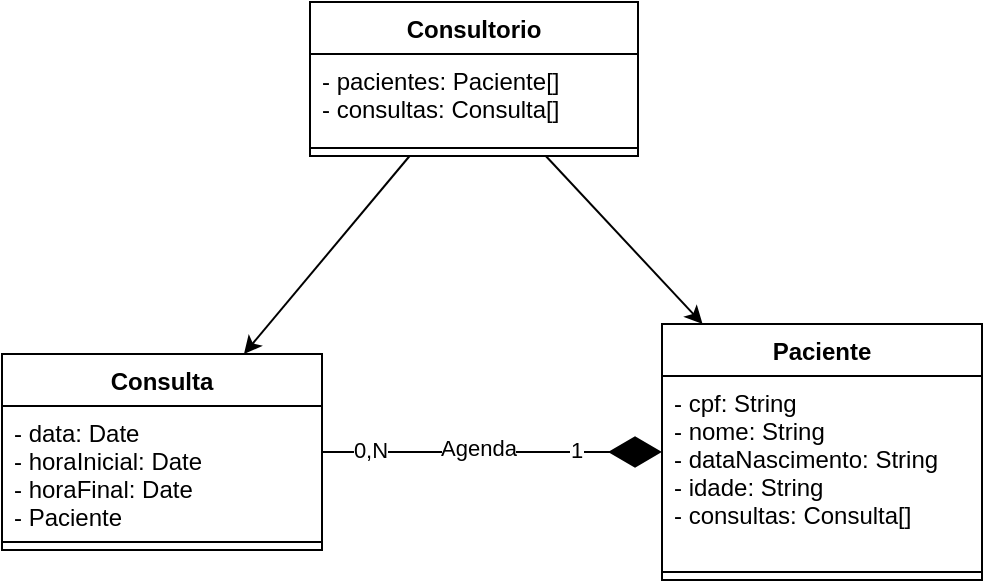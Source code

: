 <mxfile pages="3">
    <diagram id="HFJfxVVI58Yu54D8smUW" name="Modelo de Dominio">
        <mxGraphModel dx="960" dy="518" grid="0" gridSize="10" guides="1" tooltips="1" connect="1" arrows="1" fold="1" page="1" pageScale="1" pageWidth="827" pageHeight="1169" math="0" shadow="0">
            <root>
                <mxCell id="0"/>
                <mxCell id="1" parent="0"/>
                <mxCell id="Y2LTUR7qZ5GxnNSmq3DX-5" value="Consulta" style="swimlane;fontStyle=1;align=center;verticalAlign=top;childLayout=stackLayout;horizontal=1;startSize=26;horizontalStack=0;resizeParent=1;resizeParentMax=0;resizeLast=0;collapsible=1;marginBottom=0;" parent="1" vertex="1">
                    <mxGeometry x="170" y="290" width="160" height="98" as="geometry"/>
                </mxCell>
                <mxCell id="Y2LTUR7qZ5GxnNSmq3DX-6" value="- data: Date&#10;- horaInicial: Date&#10;- horaFinal: Date&#10;- Paciente" style="text;strokeColor=none;fillColor=none;align=left;verticalAlign=top;spacingLeft=4;spacingRight=4;overflow=hidden;rotatable=0;points=[[0,0.5],[1,0.5]];portConstraint=eastwest;" parent="Y2LTUR7qZ5GxnNSmq3DX-5" vertex="1">
                    <mxGeometry y="26" width="160" height="64" as="geometry"/>
                </mxCell>
                <mxCell id="Y2LTUR7qZ5GxnNSmq3DX-7" value="" style="line;strokeWidth=1;fillColor=none;align=left;verticalAlign=middle;spacingTop=-1;spacingLeft=3;spacingRight=3;rotatable=0;labelPosition=right;points=[];portConstraint=eastwest;strokeColor=inherit;" parent="Y2LTUR7qZ5GxnNSmq3DX-5" vertex="1">
                    <mxGeometry y="90" width="160" height="8" as="geometry"/>
                </mxCell>
                <mxCell id="Y2LTUR7qZ5GxnNSmq3DX-9" value="Paciente" style="swimlane;fontStyle=1;align=center;verticalAlign=top;childLayout=stackLayout;horizontal=1;startSize=26;horizontalStack=0;resizeParent=1;resizeParentMax=0;resizeLast=0;collapsible=1;marginBottom=0;" parent="1" vertex="1">
                    <mxGeometry x="500" y="275" width="160" height="128" as="geometry"/>
                </mxCell>
                <mxCell id="Y2LTUR7qZ5GxnNSmq3DX-10" value="- cpf: String&#10;- nome: String&#10;- dataNascimento: String&#10;- idade: String&#10;- consultas: Consulta[]" style="text;strokeColor=none;fillColor=none;align=left;verticalAlign=top;spacingLeft=4;spacingRight=4;overflow=hidden;rotatable=0;points=[[0,0.5],[1,0.5]];portConstraint=eastwest;" parent="Y2LTUR7qZ5GxnNSmq3DX-9" vertex="1">
                    <mxGeometry y="26" width="160" height="94" as="geometry"/>
                </mxCell>
                <mxCell id="Y2LTUR7qZ5GxnNSmq3DX-11" value="" style="line;strokeWidth=1;fillColor=none;align=left;verticalAlign=middle;spacingTop=-1;spacingLeft=3;spacingRight=3;rotatable=0;labelPosition=right;points=[];portConstraint=eastwest;strokeColor=inherit;" parent="Y2LTUR7qZ5GxnNSmq3DX-9" vertex="1">
                    <mxGeometry y="120" width="160" height="8" as="geometry"/>
                </mxCell>
                <mxCell id="Y2LTUR7qZ5GxnNSmq3DX-13" value="" style="endArrow=diamondThin;endFill=1;endSize=24;html=1;" parent="1" source="Y2LTUR7qZ5GxnNSmq3DX-5" target="Y2LTUR7qZ5GxnNSmq3DX-9" edge="1">
                    <mxGeometry width="160" relative="1" as="geometry">
                        <mxPoint x="339" y="336" as="sourcePoint"/>
                        <mxPoint x="478.2" y="333.216" as="targetPoint"/>
                    </mxGeometry>
                </mxCell>
                <mxCell id="Y2LTUR7qZ5GxnNSmq3DX-14" value="Agenda" style="edgeLabel;html=1;align=center;verticalAlign=middle;resizable=0;points=[];" parent="Y2LTUR7qZ5GxnNSmq3DX-13" vertex="1" connectable="0">
                    <mxGeometry x="0.132" y="2" relative="1" as="geometry">
                        <mxPoint x="-18" as="offset"/>
                    </mxGeometry>
                </mxCell>
                <mxCell id="Y2LTUR7qZ5GxnNSmq3DX-15" value="0,N" style="edgeLabel;html=1;align=center;verticalAlign=middle;resizable=0;points=[];" parent="Y2LTUR7qZ5GxnNSmq3DX-13" vertex="1" connectable="0">
                    <mxGeometry x="-0.571" y="2" relative="1" as="geometry">
                        <mxPoint x="-13" y="1" as="offset"/>
                    </mxGeometry>
                </mxCell>
                <mxCell id="Y2LTUR7qZ5GxnNSmq3DX-16" value="1" style="edgeLabel;html=1;align=center;verticalAlign=middle;resizable=0;points=[];" parent="Y2LTUR7qZ5GxnNSmq3DX-13" vertex="1" connectable="0">
                    <mxGeometry x="0.547" relative="1" as="geometry">
                        <mxPoint x="-5" y="-1" as="offset"/>
                    </mxGeometry>
                </mxCell>
                <mxCell id="-lOfkbF1hdAEw82l2ofO-1" style="edgeStyle=none;html=1;" edge="1" parent="1" source="DPsEps3UTi3878fQlMKQ-1" target="Y2LTUR7qZ5GxnNSmq3DX-5">
                    <mxGeometry relative="1" as="geometry"/>
                </mxCell>
                <mxCell id="-lOfkbF1hdAEw82l2ofO-2" style="edgeStyle=none;html=1;" edge="1" parent="1" source="DPsEps3UTi3878fQlMKQ-1" target="Y2LTUR7qZ5GxnNSmq3DX-9">
                    <mxGeometry relative="1" as="geometry"/>
                </mxCell>
                <mxCell id="DPsEps3UTi3878fQlMKQ-1" value="Consultorio" style="swimlane;fontStyle=1;align=center;verticalAlign=top;childLayout=stackLayout;horizontal=1;startSize=26;horizontalStack=0;resizeParent=1;resizeParentMax=0;resizeLast=0;collapsible=1;marginBottom=0;" vertex="1" parent="1">
                    <mxGeometry x="324" y="114" width="164" height="77" as="geometry"/>
                </mxCell>
                <mxCell id="DPsEps3UTi3878fQlMKQ-2" value="- pacientes: Paciente[]&#10;- consultas: Consulta[]" style="text;strokeColor=none;fillColor=none;align=left;verticalAlign=top;spacingLeft=4;spacingRight=4;overflow=hidden;rotatable=0;points=[[0,0.5],[1,0.5]];portConstraint=eastwest;" vertex="1" parent="DPsEps3UTi3878fQlMKQ-1">
                    <mxGeometry y="26" width="164" height="43" as="geometry"/>
                </mxCell>
                <mxCell id="DPsEps3UTi3878fQlMKQ-3" value="" style="line;strokeWidth=1;fillColor=none;align=left;verticalAlign=middle;spacingTop=-1;spacingLeft=3;spacingRight=3;rotatable=0;labelPosition=right;points=[];portConstraint=eastwest;strokeColor=inherit;" vertex="1" parent="DPsEps3UTi3878fQlMKQ-1">
                    <mxGeometry y="69" width="164" height="8" as="geometry"/>
                </mxCell>
            </root>
        </mxGraphModel>
    </diagram>
    <diagram id="bq_8R66FXT4QPFCOYcDD" name="Diagrama-Componentes">
        <mxGraphModel dx="1680" dy="906" grid="1" gridSize="10" guides="1" tooltips="1" connect="1" arrows="1" fold="1" page="1" pageScale="1" pageWidth="850" pageHeight="1100" math="0" shadow="0">
            <root>
                <mxCell id="0"/>
                <mxCell id="1" parent="0"/>
                <mxCell id="kJk2lGCovGsyjoH442p8-1" value="&lt;div&gt;Src package&lt;br&gt;&lt;/div&gt;" style="shape=folder;fontStyle=1;spacingTop=10;tabWidth=40;tabHeight=14;tabPosition=left;html=1;whiteSpace=wrap;fillColor=none;" parent="1" vertex="1">
                    <mxGeometry x="30" y="90" width="760" height="440" as="geometry"/>
                </mxCell>
                <mxCell id="kJk2lGCovGsyjoH442p8-2" value="Controllers" style="shape=folder;fontStyle=1;spacingTop=10;tabWidth=40;tabHeight=14;tabPosition=left;html=1;whiteSpace=wrap;" parent="1" vertex="1">
                    <mxGeometry x="60" y="120" width="260" height="190" as="geometry"/>
                </mxCell>
                <mxCell id="kJk2lGCovGsyjoH442p8-3" value="Models" style="shape=folder;fontStyle=1;spacingTop=10;tabWidth=40;tabHeight=14;tabPosition=left;html=1;whiteSpace=wrap;" parent="1" vertex="1">
                    <mxGeometry x="550" y="376.62" width="220" height="135.88" as="geometry"/>
                </mxCell>
                <mxCell id="kJk2lGCovGsyjoH442p8-4" value="View" style="shape=folder;fontStyle=1;spacingTop=10;tabWidth=40;tabHeight=14;tabPosition=left;html=1;whiteSpace=wrap;" parent="1" vertex="1">
                    <mxGeometry x="60" y="350" width="281.67" height="162.5" as="geometry"/>
                </mxCell>
                <mxCell id="kJk2lGCovGsyjoH442p8-6" value="Validations" style="shape=folder;fontStyle=1;spacingTop=10;tabWidth=40;tabHeight=14;tabPosition=left;html=1;whiteSpace=wrap;" parent="1" vertex="1">
                    <mxGeometry x="362.5" y="372.5" width="170" height="140" as="geometry"/>
                </mxCell>
                <mxCell id="kJk2lGCovGsyjoH442p8-7" value="Services" style="shape=folder;fontStyle=1;spacingTop=10;tabWidth=40;tabHeight=14;tabPosition=left;html=1;whiteSpace=wrap;" parent="1" vertex="1">
                    <mxGeometry x="355" y="130" width="185" height="150" as="geometry"/>
                </mxCell>
                <mxCell id="kJk2lGCovGsyjoH442p8-11" value="MenuAppController" style="shape=module;align=left;spacingLeft=20;align=center;verticalAlign=top;whiteSpace=wrap;html=1;" parent="1" vertex="1">
                    <mxGeometry x="75" y="270" width="230" height="30" as="geometry"/>
                </mxCell>
                <mxCell id="kJk2lGCovGsyjoH442p8-12" value="MenuView" style="shape=module;align=left;spacingLeft=20;align=center;verticalAlign=top;whiteSpace=wrap;html=1;" parent="1" vertex="1">
                    <mxGeometry x="65" y="372.5" width="125" height="30" as="geometry"/>
                </mxCell>
                <mxCell id="ZXW0dsaNZOwETkUSfEKi-1" value="ConsultorioService" style="shape=module;align=left;spacingLeft=20;align=center;verticalAlign=top;whiteSpace=wrap;html=1;" vertex="1" parent="1">
                    <mxGeometry x="360" y="230" width="170" height="37.5" as="geometry"/>
                </mxCell>
                <mxCell id="ZXW0dsaNZOwETkUSfEKi-2" value="Consultorio" style="shape=module;align=left;spacingLeft=20;align=center;verticalAlign=top;whiteSpace=wrap;html=1;" vertex="1" parent="1">
                    <mxGeometry x="577.5" y="401.62" width="165" height="30" as="geometry"/>
                </mxCell>
                <mxCell id="ZXW0dsaNZOwETkUSfEKi-3" value="Consulta" style="shape=module;align=left;spacingLeft=20;align=center;verticalAlign=top;whiteSpace=wrap;html=1;" vertex="1" parent="1">
                    <mxGeometry x="570" y="459.12" width="172.5" height="20" as="geometry"/>
                </mxCell>
                <mxCell id="ZXW0dsaNZOwETkUSfEKi-4" value="Paciente" style="shape=module;align=left;spacingLeft=20;align=center;verticalAlign=top;whiteSpace=wrap;html=1;" vertex="1" parent="1">
                    <mxGeometry x="570" y="486.62" width="172.5" height="20" as="geometry"/>
                </mxCell>
                <mxCell id="ZXW0dsaNZOwETkUSfEKi-5" value="ConsultaController" style="shape=module;align=left;spacingLeft=20;align=center;verticalAlign=top;whiteSpace=wrap;html=1;" vertex="1" parent="1">
                    <mxGeometry x="75" y="230" width="230" height="30" as="geometry"/>
                </mxCell>
                <mxCell id="ZXW0dsaNZOwETkUSfEKi-6" value="PacienteController" style="shape=module;align=left;spacingLeft=20;align=center;verticalAlign=top;whiteSpace=wrap;html=1;" vertex="1" parent="1">
                    <mxGeometry x="75" y="170" width="230" height="30" as="geometry"/>
                </mxCell>
                <mxCell id="ZXW0dsaNZOwETkUSfEKi-7" value="ConsultorioView" style="shape=module;align=left;spacingLeft=20;align=center;verticalAlign=top;whiteSpace=wrap;html=1;" vertex="1" parent="1">
                    <mxGeometry x="65" y="470" width="115" height="30" as="geometry"/>
                </mxCell>
                <mxCell id="ZXW0dsaNZOwETkUSfEKi-8" value="ConsultorioView" style="shape=module;align=left;spacingLeft=20;align=center;verticalAlign=top;whiteSpace=wrap;html=1;" vertex="1" parent="1">
                    <mxGeometry x="200" y="372.5" width="135" height="30" as="geometry"/>
                </mxCell>
                <mxCell id="ZXW0dsaNZOwETkUSfEKi-9" value="PacienteView" style="shape=module;align=left;spacingLeft=20;align=center;verticalAlign=top;whiteSpace=wrap;html=1;" vertex="1" parent="1">
                    <mxGeometry x="200" y="470" width="135" height="30" as="geometry"/>
                </mxCell>
                <mxCell id="ZXW0dsaNZOwETkUSfEKi-10" value="ConsultaValidation" style="shape=module;align=left;spacingLeft=20;align=center;verticalAlign=top;whiteSpace=wrap;html=1;" vertex="1" parent="1">
                    <mxGeometry x="380" y="400" width="135" height="30" as="geometry"/>
                </mxCell>
                <mxCell id="ZXW0dsaNZOwETkUSfEKi-11" value="PacienteValidation" style="shape=module;align=left;spacingLeft=20;align=center;verticalAlign=top;whiteSpace=wrap;html=1;" vertex="1" parent="1">
                    <mxGeometry x="377.5" y="470" width="135" height="30" as="geometry"/>
                </mxCell>
                <mxCell id="ZXW0dsaNZOwETkUSfEKi-12" value="utils" style="shape=folder;fontStyle=1;spacingTop=10;tabWidth=40;tabHeight=14;tabPosition=left;html=1;" vertex="1" parent="1">
                    <mxGeometry x="670" y="110" width="112.5" height="90" as="geometry"/>
                </mxCell>
                <mxCell id="ZXW0dsaNZOwETkUSfEKi-13" value="dateUtils" style="shape=module;align=left;spacingLeft=20;align=center;verticalAlign=top;" vertex="1" parent="1">
                    <mxGeometry x="670" y="170" width="107.5" height="23.75" as="geometry"/>
                </mxCell>
            </root>
        </mxGraphModel>
    </diagram>
    <diagram id="maHRvPjVLVoxn2Zjw4gI" name="Cadastrar-Paciente">
        <mxGraphModel dx="1680" dy="906" grid="0" gridSize="10" guides="1" tooltips="1" connect="1" arrows="1" fold="1" page="1" pageScale="1" pageWidth="827" pageHeight="1169" background="none" math="0" shadow="0">
            <root>
                <mxCell id="0"/>
                <mxCell id="1" parent="0"/>
                <mxCell id="7-28SWe_pGGK2TZbxK85-4" style="edgeStyle=none;html=1;" edge="1" parent="1">
                    <mxGeometry relative="1" as="geometry">
                        <mxPoint x="94.5" y="160" as="sourcePoint"/>
                        <mxPoint x="269.5" y="160" as="targetPoint"/>
                        <Array as="points">
                            <mxPoint x="180" y="160"/>
                        </Array>
                    </mxGeometry>
                </mxCell>
                <mxCell id="7-28SWe_pGGK2TZbxK85-5" value="exibeMenuPrincipal" style="edgeLabel;html=1;align=center;verticalAlign=middle;resizable=0;points=[];" vertex="1" connectable="0" parent="7-28SWe_pGGK2TZbxK85-4">
                    <mxGeometry x="-0.238" y="-4" relative="1" as="geometry">
                        <mxPoint x="19" y="-14" as="offset"/>
                    </mxGeometry>
                </mxCell>
                <mxCell id="7-28SWe_pGGK2TZbxK85-6" style="edgeStyle=none;html=1;" edge="1" parent="1" source="7-28SWe_pGGK2TZbxK85-1" target="7-28SWe_pGGK2TZbxK85-2">
                    <mxGeometry relative="1" as="geometry">
                        <Array as="points">
                            <mxPoint x="160" y="190"/>
                        </Array>
                    </mxGeometry>
                </mxCell>
                <mxCell id="7-28SWe_pGGK2TZbxK85-7" value="LeEntrada&lt;span style=&quot;color: rgba(0, 0, 0, 0); font-family: monospace; font-size: 0px; text-align: start; background-color: rgb(42, 37, 47);&quot;&gt;%3CmxGraphModel%3E%3Croot%3E%3CmxCell%20id%3D%220%22%2F%3E%3CmxCell%20id%3D%221%22%20parent%3D%220%22%2F%3E%3CmxCell%20id%3D%222%22%20value%3D%22ConsultaValidation%22%20style%3D%22shape%3Dmodule%3Balign%3Dleft%3BspacingLeft%3D20%3Balign%3Dcenter%3BverticalAlign%3Dtop%3BwhiteSpace%3Dwrap%3Bhtml%3D1%3B%22%20vertex%3D%221%22%20parent%3D%221%22%3E%3CmxGeometry%20x%3D%22380%22%20y%3D%22400%22%20width%3D%22135%22%20height%3D%2230%22%20as%3D%22geometry%22%2F%3E%3C%2FmxCell%3E%3C%2Froot%3E%3C%2FmxGraphModel%3E()&lt;/span&gt;" style="edgeLabel;html=1;align=center;verticalAlign=middle;resizable=0;points=[];" vertex="1" connectable="0" parent="7-28SWe_pGGK2TZbxK85-6">
                    <mxGeometry x="-0.006" y="-2" relative="1" as="geometry">
                        <mxPoint y="-12" as="offset"/>
                    </mxGeometry>
                </mxCell>
                <mxCell id="7-28SWe_pGGK2TZbxK85-11" style="edgeStyle=none;html=1;" edge="1" parent="1" source="7-28SWe_pGGK2TZbxK85-1" target="7-28SWe_pGGK2TZbxK85-2">
                    <mxGeometry relative="1" as="geometry">
                        <Array as="points">
                            <mxPoint x="220" y="250"/>
                        </Array>
                    </mxGeometry>
                </mxCell>
                <mxCell id="7-28SWe_pGGK2TZbxK85-12" value="exibeMenuPaciente" style="edgeLabel;html=1;align=center;verticalAlign=middle;resizable=0;points=[];" vertex="1" connectable="0" parent="7-28SWe_pGGK2TZbxK85-11">
                    <mxGeometry x="-0.014" y="-1" relative="1" as="geometry">
                        <mxPoint y="-12" as="offset"/>
                    </mxGeometry>
                </mxCell>
                <mxCell id="7-28SWe_pGGK2TZbxK85-20" style="edgeStyle=none;html=1;" edge="1" parent="1">
                    <mxGeometry relative="1" as="geometry">
                        <mxPoint x="94.324" y="329" as="sourcePoint"/>
                        <mxPoint x="469.5" y="329" as="targetPoint"/>
                        <Array as="points">
                            <mxPoint x="360" y="329"/>
                        </Array>
                    </mxGeometry>
                </mxCell>
                <mxCell id="7-28SWe_pGGK2TZbxK85-21" value="cadastrarPaciente" style="edgeLabel;html=1;align=center;verticalAlign=middle;resizable=0;points=[];" vertex="1" connectable="0" parent="7-28SWe_pGGK2TZbxK85-20">
                    <mxGeometry x="-0.02" y="-1" relative="1" as="geometry">
                        <mxPoint x="92" y="-11" as="offset"/>
                    </mxGeometry>
                </mxCell>
                <mxCell id="7-28SWe_pGGK2TZbxK85-1" value="MenuAppController" style="shape=umlLifeline;perimeter=lifelinePerimeter;whiteSpace=wrap;html=1;container=1;collapsible=0;recursiveResize=0;outlineConnect=0;" vertex="1" parent="1">
                    <mxGeometry x="40" y="80" width="110" height="840" as="geometry"/>
                </mxCell>
                <mxCell id="7-28SWe_pGGK2TZbxK85-8" style="edgeStyle=none;html=1;" edge="1" parent="1" source="7-28SWe_pGGK2TZbxK85-2" target="7-28SWe_pGGK2TZbxK85-1">
                    <mxGeometry relative="1" as="geometry">
                        <Array as="points">
                            <mxPoint x="180" y="220"/>
                        </Array>
                    </mxGeometry>
                </mxCell>
                <mxCell id="7-28SWe_pGGK2TZbxK85-10" value="Entrada valor: 1" style="edgeLabel;html=1;align=center;verticalAlign=middle;resizable=0;points=[];" vertex="1" connectable="0" parent="7-28SWe_pGGK2TZbxK85-8">
                    <mxGeometry x="-0.167" y="1" relative="1" as="geometry">
                        <mxPoint x="-17" y="-11" as="offset"/>
                    </mxGeometry>
                </mxCell>
                <mxCell id="7-28SWe_pGGK2TZbxK85-27" style="edgeStyle=none;html=1;" edge="1" parent="1">
                    <mxGeometry relative="1" as="geometry">
                        <mxPoint x="269.324" y="374" as="sourcePoint"/>
                        <mxPoint x="709.5" y="374" as="targetPoint"/>
                    </mxGeometry>
                </mxCell>
                <mxCell id="7-28SWe_pGGK2TZbxK85-28" value="CPF" style="edgeLabel;html=1;align=center;verticalAlign=middle;resizable=0;points=[];" vertex="1" connectable="0" parent="7-28SWe_pGGK2TZbxK85-27">
                    <mxGeometry x="-0.576" y="-1" relative="1" as="geometry">
                        <mxPoint y="-11" as="offset"/>
                    </mxGeometry>
                </mxCell>
                <mxCell id="7-28SWe_pGGK2TZbxK85-42" style="edgeStyle=none;html=1;" edge="1" parent="1">
                    <mxGeometry relative="1" as="geometry">
                        <mxPoint x="269.324" y="471" as="sourcePoint"/>
                        <mxPoint x="709.5" y="471" as="targetPoint"/>
                        <Array as="points">
                            <mxPoint x="540" y="471"/>
                        </Array>
                    </mxGeometry>
                </mxCell>
                <mxCell id="7-28SWe_pGGK2TZbxK85-43" value="Nome" style="edgeLabel;html=1;align=center;verticalAlign=middle;resizable=0;points=[];" vertex="1" connectable="0" parent="7-28SWe_pGGK2TZbxK85-42">
                    <mxGeometry x="-0.66" relative="1" as="geometry">
                        <mxPoint x="15" y="-10" as="offset"/>
                    </mxGeometry>
                </mxCell>
                <mxCell id="7-28SWe_pGGK2TZbxK85-50" style="edgeStyle=none;html=1;" edge="1" parent="1">
                    <mxGeometry relative="1" as="geometry">
                        <mxPoint x="269.324" y="553" as="sourcePoint"/>
                        <mxPoint x="709.5" y="553" as="targetPoint"/>
                        <Array as="points">
                            <mxPoint x="550" y="553"/>
                        </Array>
                    </mxGeometry>
                </mxCell>
                <mxCell id="7-28SWe_pGGK2TZbxK85-51" value="DataNascimento" style="edgeLabel;html=1;align=center;verticalAlign=middle;resizable=0;points=[];" vertex="1" connectable="0" parent="7-28SWe_pGGK2TZbxK85-50">
                    <mxGeometry x="-0.706" y="2" relative="1" as="geometry">
                        <mxPoint x="25" y="-8" as="offset"/>
                    </mxGeometry>
                </mxCell>
                <mxCell id="7-28SWe_pGGK2TZbxK85-2" value="Usuario" style="shape=umlLifeline;participant=umlActor;perimeter=lifelinePerimeter;whiteSpace=wrap;html=1;container=1;collapsible=0;recursiveResize=0;verticalAlign=top;spacingTop=36;outlineConnect=0;" vertex="1" parent="1">
                    <mxGeometry x="260" y="80" width="20" height="840" as="geometry"/>
                </mxCell>
                <mxCell id="7-28SWe_pGGK2TZbxK85-15" style="edgeStyle=none;html=1;" edge="1" parent="7-28SWe_pGGK2TZbxK85-2">
                    <mxGeometry relative="1" as="geometry">
                        <mxPoint x="10" y="229" as="sourcePoint"/>
                        <mxPoint x="-165.333" y="229" as="targetPoint"/>
                        <Array as="points">
                            <mxPoint x="-24.67" y="229"/>
                        </Array>
                    </mxGeometry>
                </mxCell>
                <mxCell id="7-28SWe_pGGK2TZbxK85-16" value="Entrada valor: 1" style="edgeLabel;html=1;align=center;verticalAlign=middle;resizable=0;points=[];" vertex="1" connectable="0" parent="7-28SWe_pGGK2TZbxK85-15">
                    <mxGeometry x="-0.167" y="1" relative="1" as="geometry">
                        <mxPoint x="-17" y="-11" as="offset"/>
                    </mxGeometry>
                </mxCell>
                <mxCell id="7-28SWe_pGGK2TZbxK85-13" style="edgeStyle=none;html=1;" edge="1" parent="1" source="7-28SWe_pGGK2TZbxK85-1" target="7-28SWe_pGGK2TZbxK85-2">
                    <mxGeometry relative="1" as="geometry">
                        <mxPoint x="89.997" y="280" as="sourcePoint"/>
                        <mxPoint x="264.83" y="280" as="targetPoint"/>
                        <Array as="points">
                            <mxPoint x="155.33" y="280"/>
                        </Array>
                    </mxGeometry>
                </mxCell>
                <mxCell id="7-28SWe_pGGK2TZbxK85-14" value="LeEntrada&lt;span style=&quot;color: rgba(0, 0, 0, 0); font-family: monospace; font-size: 0px; text-align: start; background-color: rgb(42, 37, 47);&quot;&gt;%3CmxGraphModel%3E%3Croot%3E%3CmxCell%20id%3D%220%22%2F%3E%3CmxCell%20id%3D%221%22%20parent%3D%220%22%2F%3E%3CmxCell%20id%3D%222%22%20value%3D%22ConsultaValidation%22%20style%3D%22shape%3Dmodule%3Balign%3Dleft%3BspacingLeft%3D20%3Balign%3Dcenter%3BverticalAlign%3Dtop%3BwhiteSpace%3Dwrap%3Bhtml%3D1%3B%22%20vertex%3D%221%22%20parent%3D%221%22%3E%3CmxGeometry%20x%3D%22380%22%20y%3D%22400%22%20width%3D%22135%22%20height%3D%2230%22%20as%3D%22geometry%22%2F%3E%3C%2FmxCell%3E%3C%2Froot%3E%3C%2FmxGraphModel%3E()&lt;/span&gt;" style="edgeLabel;html=1;align=center;verticalAlign=middle;resizable=0;points=[];" vertex="1" connectable="0" parent="7-28SWe_pGGK2TZbxK85-13">
                    <mxGeometry x="-0.006" y="-2" relative="1" as="geometry">
                        <mxPoint y="-12" as="offset"/>
                    </mxGeometry>
                </mxCell>
                <mxCell id="7-28SWe_pGGK2TZbxK85-23" style="edgeStyle=none;html=1;" edge="1" parent="1">
                    <mxGeometry relative="1" as="geometry">
                        <mxPoint x="469.324" y="335" as="sourcePoint"/>
                        <mxPoint x="709.5" y="335" as="targetPoint"/>
                        <Array as="points">
                            <mxPoint x="550" y="335"/>
                        </Array>
                    </mxGeometry>
                </mxCell>
                <mxCell id="7-28SWe_pGGK2TZbxK85-24" value="cadastrarPaciente" style="edgeLabel;html=1;align=center;verticalAlign=middle;resizable=0;points=[];" vertex="1" connectable="0" parent="7-28SWe_pGGK2TZbxK85-23">
                    <mxGeometry x="-0.121" y="1" relative="1" as="geometry">
                        <mxPoint x="15" y="-11" as="offset"/>
                    </mxGeometry>
                </mxCell>
                <mxCell id="7rCypQubDoip1W6Q_EGZ-6" style="edgeStyle=none;html=1;" edge="1" parent="1" source="7-28SWe_pGGK2TZbxK85-19" target="7rCypQubDoip1W6Q_EGZ-5">
                    <mxGeometry relative="1" as="geometry">
                        <Array as="points">
                            <mxPoint x="1060" y="740"/>
                        </Array>
                    </mxGeometry>
                </mxCell>
                <mxCell id="7rCypQubDoip1W6Q_EGZ-7" value="Exibe Mensagem de Paciente Cadastrado com sucesso" style="edgeLabel;html=1;align=center;verticalAlign=middle;resizable=0;points=[];" vertex="1" connectable="0" parent="7rCypQubDoip1W6Q_EGZ-6">
                    <mxGeometry x="-0.131" y="2" relative="1" as="geometry">
                        <mxPoint x="30" y="-8" as="offset"/>
                    </mxGeometry>
                </mxCell>
                <mxCell id="7-28SWe_pGGK2TZbxK85-19" value="PacienteController" style="shape=umlLifeline;perimeter=lifelinePerimeter;whiteSpace=wrap;html=1;container=1;collapsible=0;recursiveResize=0;outlineConnect=0;" vertex="1" parent="1">
                    <mxGeometry x="400" y="80" width="140" height="840" as="geometry"/>
                </mxCell>
                <mxCell id="7-28SWe_pGGK2TZbxK85-25" style="edgeStyle=none;html=1;" edge="1" parent="1">
                    <mxGeometry relative="1" as="geometry">
                        <mxPoint x="709.5" y="355.76" as="sourcePoint"/>
                        <mxPoint x="269.324" y="355.76" as="targetPoint"/>
                    </mxGeometry>
                </mxCell>
                <mxCell id="7-28SWe_pGGK2TZbxK85-26" value="LeCPF" style="edgeLabel;html=1;align=center;verticalAlign=middle;resizable=0;points=[];" vertex="1" connectable="0" parent="7-28SWe_pGGK2TZbxK85-25">
                    <mxGeometry x="0.573" y="1" relative="1" as="geometry">
                        <mxPoint y="-13" as="offset"/>
                    </mxGeometry>
                </mxCell>
                <mxCell id="7-28SWe_pGGK2TZbxK85-30" style="edgeStyle=none;html=1;" edge="1" parent="1">
                    <mxGeometry relative="1" as="geometry">
                        <mxPoint x="709.667" y="383" as="sourcePoint"/>
                        <mxPoint x="959.5" y="383" as="targetPoint"/>
                    </mxGeometry>
                </mxCell>
                <mxCell id="7-28SWe_pGGK2TZbxK85-31" value="validaCPF&lt;span style=&quot;color: rgba(0, 0, 0, 0); font-family: monospace; font-size: 0px; text-align: start; background-color: rgb(42, 37, 47);&quot;&gt;%3CmxGraphModel%3E%3Croot%3E%3CmxCell%20id%3D%220%22%2F%3E%3CmxCell%20id%3D%221%22%20parent%3D%220%22%2F%3E%3CmxCell%20id%3D%222%22%20value%3D%22ConsultorioService%22%20style%3D%22shape%3DumlLifeline%3Bperimeter%3DlifelinePerimeter%3BwhiteSpace%3Dwrap%3Bhtml%3D1%3Bcontainer%3D1%3Bcollapsible%3D0%3BrecursiveResize%3D0%3BoutlineConnect%3D0%3B%22%20vertex%3D%221%22%20parent%3D%221%22%3E%3CmxGeometry%20x%3D%22640%22%20y%3D%2280%22%20width%3D%22140%22%20height%3D%22680%22%20as%3D%22geometry%22%2F%3E%3C%2FmxCell%3E%3C%2Froot%3E%3C%2FmxGraphModel%3E&lt;/span&gt;" style="edgeLabel;html=1;align=center;verticalAlign=middle;resizable=0;points=[];" vertex="1" connectable="0" parent="7-28SWe_pGGK2TZbxK85-30">
                    <mxGeometry x="0.445" relative="1" as="geometry">
                        <mxPoint x="-110" y="-11" as="offset"/>
                    </mxGeometry>
                </mxCell>
                <mxCell id="7-28SWe_pGGK2TZbxK85-36" style="edgeStyle=none;html=1;" edge="1" parent="1">
                    <mxGeometry relative="1" as="geometry">
                        <mxPoint x="709.324" y="423" as="sourcePoint"/>
                        <mxPoint x="1170.5" y="423" as="targetPoint"/>
                        <Array as="points">
                            <mxPoint x="1060" y="423"/>
                        </Array>
                    </mxGeometry>
                </mxCell>
                <mxCell id="7-28SWe_pGGK2TZbxK85-37" value="buscaPacientePorCPF" style="edgeLabel;html=1;align=center;verticalAlign=middle;resizable=0;points=[];" vertex="1" connectable="0" parent="7-28SWe_pGGK2TZbxK85-36">
                    <mxGeometry x="-0.658" relative="1" as="geometry">
                        <mxPoint x="32" y="-10" as="offset"/>
                    </mxGeometry>
                </mxCell>
                <mxCell id="7-28SWe_pGGK2TZbxK85-40" style="edgeStyle=none;html=1;" edge="1" parent="1">
                    <mxGeometry relative="1" as="geometry">
                        <mxPoint x="709.5" y="453" as="sourcePoint"/>
                        <mxPoint x="269.667" y="453" as="targetPoint"/>
                    </mxGeometry>
                </mxCell>
                <mxCell id="7-28SWe_pGGK2TZbxK85-41" value="LeNome" style="edgeLabel;html=1;align=center;verticalAlign=middle;resizable=0;points=[];" vertex="1" connectable="0" parent="7-28SWe_pGGK2TZbxK85-40">
                    <mxGeometry x="0.649" y="-3" relative="1" as="geometry">
                        <mxPoint x="13" y="-9" as="offset"/>
                    </mxGeometry>
                </mxCell>
                <mxCell id="7-28SWe_pGGK2TZbxK85-48" style="edgeStyle=none;html=1;" edge="1" parent="1">
                    <mxGeometry relative="1" as="geometry">
                        <mxPoint x="709.5" y="523" as="sourcePoint"/>
                        <mxPoint x="269.324" y="523" as="targetPoint"/>
                        <Array as="points">
                            <mxPoint x="570" y="523"/>
                        </Array>
                    </mxGeometry>
                </mxCell>
                <mxCell id="7-28SWe_pGGK2TZbxK85-49" value="LeDataNascimento" style="edgeLabel;html=1;align=center;verticalAlign=middle;resizable=0;points=[];" vertex="1" connectable="0" parent="7-28SWe_pGGK2TZbxK85-48">
                    <mxGeometry x="0.653" relative="1" as="geometry">
                        <mxPoint x="14" y="-10" as="offset"/>
                    </mxGeometry>
                </mxCell>
                <mxCell id="7-28SWe_pGGK2TZbxK85-52" style="edgeStyle=none;html=1;" edge="1" parent="1">
                    <mxGeometry relative="1" as="geometry">
                        <mxPoint x="709.667" y="562" as="sourcePoint"/>
                        <mxPoint x="959.5" y="562" as="targetPoint"/>
                        <Array as="points">
                            <mxPoint x="890" y="562"/>
                        </Array>
                    </mxGeometry>
                </mxCell>
                <mxCell id="7-28SWe_pGGK2TZbxK85-53" value="validaDataNascimento" style="edgeLabel;html=1;align=center;verticalAlign=middle;resizable=0;points=[];" vertex="1" connectable="0" parent="7-28SWe_pGGK2TZbxK85-52">
                    <mxGeometry x="-0.549" relative="1" as="geometry">
                        <mxPoint x="14" y="-10" as="offset"/>
                    </mxGeometry>
                </mxCell>
                <mxCell id="7-28SWe_pGGK2TZbxK85-58" style="edgeStyle=none;html=1;" edge="1" parent="1">
                    <mxGeometry relative="1" as="geometry">
                        <mxPoint x="709.5" y="666" as="sourcePoint"/>
                        <mxPoint x="1170.5" y="666" as="targetPoint"/>
                        <Array as="points">
                            <mxPoint x="1020" y="666"/>
                        </Array>
                    </mxGeometry>
                </mxCell>
                <mxCell id="7-28SWe_pGGK2TZbxK85-59" value="adicionaPaciente" style="edgeLabel;html=1;align=center;verticalAlign=middle;resizable=0;points=[];" vertex="1" connectable="0" parent="7-28SWe_pGGK2TZbxK85-58">
                    <mxGeometry x="0.191" y="3" relative="1" as="geometry">
                        <mxPoint x="-157" y="-9" as="offset"/>
                    </mxGeometry>
                </mxCell>
                <mxCell id="7rCypQubDoip1W6Q_EGZ-3" style="edgeStyle=none;html=1;" edge="1" parent="1" source="7-28SWe_pGGK2TZbxK85-22" target="7-28SWe_pGGK2TZbxK85-19">
                    <mxGeometry relative="1" as="geometry">
                        <Array as="points">
                            <mxPoint x="640" y="710"/>
                        </Array>
                    </mxGeometry>
                </mxCell>
                <mxCell id="7rCypQubDoip1W6Q_EGZ-4" value="Retorna verdadeiro em caso de sucesso" style="edgeLabel;html=1;align=center;verticalAlign=middle;resizable=0;points=[];" vertex="1" connectable="0" parent="7rCypQubDoip1W6Q_EGZ-3">
                    <mxGeometry x="-0.096" y="-1" relative="1" as="geometry">
                        <mxPoint x="-11" y="-9" as="offset"/>
                    </mxGeometry>
                </mxCell>
                <mxCell id="7-28SWe_pGGK2TZbxK85-22" value="ConsultorioService" style="shape=umlLifeline;perimeter=lifelinePerimeter;whiteSpace=wrap;html=1;container=1;collapsible=0;recursiveResize=0;outlineConnect=0;" vertex="1" parent="1">
                    <mxGeometry x="640" y="80" width="140" height="840" as="geometry"/>
                </mxCell>
                <mxCell id="7-28SWe_pGGK2TZbxK85-32" style="edgeStyle=none;html=1;entryX=0.502;entryY=0.556;entryDx=0;entryDy=0;entryPerimeter=0;" edge="1" parent="1">
                    <mxGeometry relative="1" as="geometry">
                        <mxPoint x="959.5" y="402.04" as="sourcePoint"/>
                        <mxPoint x="710.28" y="402.04" as="targetPoint"/>
                    </mxGeometry>
                </mxCell>
                <mxCell id="7-28SWe_pGGK2TZbxK85-33" value="CPFValido" style="edgeLabel;html=1;align=center;verticalAlign=middle;resizable=0;points=[];" vertex="1" connectable="0" parent="7-28SWe_pGGK2TZbxK85-32">
                    <mxGeometry x="0.238" y="-3" relative="1" as="geometry">
                        <mxPoint x="85" y="-5" as="offset"/>
                    </mxGeometry>
                </mxCell>
                <mxCell id="7-28SWe_pGGK2TZbxK85-46" style="edgeStyle=none;html=1;" edge="1" parent="1">
                    <mxGeometry relative="1" as="geometry">
                        <mxPoint x="959.5" y="503" as="sourcePoint"/>
                        <mxPoint x="709.324" y="503" as="targetPoint"/>
                        <Array as="points">
                            <mxPoint x="870" y="503"/>
                        </Array>
                    </mxGeometry>
                </mxCell>
                <mxCell id="7-28SWe_pGGK2TZbxK85-47" value="NomeValido" style="edgeLabel;html=1;align=center;verticalAlign=middle;resizable=0;points=[];" vertex="1" connectable="0" parent="7-28SWe_pGGK2TZbxK85-46">
                    <mxGeometry x="-0.452" y="2" relative="1" as="geometry">
                        <mxPoint x="-1" y="-12" as="offset"/>
                    </mxGeometry>
                </mxCell>
                <mxCell id="7-28SWe_pGGK2TZbxK85-54" style="edgeStyle=none;html=1;" edge="1" parent="1">
                    <mxGeometry relative="1" as="geometry">
                        <mxPoint x="959.5" y="583" as="sourcePoint"/>
                        <mxPoint x="709.324" y="583" as="targetPoint"/>
                        <Array as="points">
                            <mxPoint x="870" y="583"/>
                        </Array>
                    </mxGeometry>
                </mxCell>
                <mxCell id="7-28SWe_pGGK2TZbxK85-55" value="dataNascimentoValido" style="edgeLabel;html=1;align=center;verticalAlign=middle;resizable=0;points=[];" vertex="1" connectable="0" parent="7-28SWe_pGGK2TZbxK85-54">
                    <mxGeometry x="-0.425" y="-2" relative="1" as="geometry">
                        <mxPoint x="2" y="-8" as="offset"/>
                    </mxGeometry>
                </mxCell>
                <mxCell id="7-28SWe_pGGK2TZbxK85-29" value="PacienteValidation" style="shape=umlLifeline;perimeter=lifelinePerimeter;whiteSpace=wrap;html=1;container=1;collapsible=0;recursiveResize=0;outlineConnect=0;" vertex="1" parent="1">
                    <mxGeometry x="890" y="80" width="140" height="840" as="geometry"/>
                </mxCell>
                <mxCell id="7-28SWe_pGGK2TZbxK85-38" style="edgeStyle=none;html=1;" edge="1" parent="1">
                    <mxGeometry relative="1" as="geometry">
                        <mxPoint x="1170.5" y="444" as="sourcePoint"/>
                        <mxPoint x="709.324" y="444" as="targetPoint"/>
                        <Array as="points">
                            <mxPoint x="1080" y="444"/>
                        </Array>
                    </mxGeometry>
                </mxCell>
                <mxCell id="7-28SWe_pGGK2TZbxK85-39" value="PacienteNaoExistente" style="edgeLabel;html=1;align=center;verticalAlign=middle;resizable=0;points=[];" vertex="1" connectable="0" parent="7-28SWe_pGGK2TZbxK85-38">
                    <mxGeometry x="-0.539" y="-2" relative="1" as="geometry">
                        <mxPoint y="-7" as="offset"/>
                    </mxGeometry>
                </mxCell>
                <mxCell id="7rCypQubDoip1W6Q_EGZ-1" style="edgeStyle=none;html=1;" edge="1" parent="1">
                    <mxGeometry relative="1" as="geometry">
                        <mxPoint x="1170.5" y="692" as="sourcePoint"/>
                        <mxPoint x="709.5" y="692" as="targetPoint"/>
                        <Array as="points">
                            <mxPoint x="710" y="692"/>
                        </Array>
                    </mxGeometry>
                </mxCell>
                <mxCell id="7rCypQubDoip1W6Q_EGZ-2" value="Retorna verdadeiro em caso de paciente adicionado com sucesso" style="edgeLabel;html=1;align=center;verticalAlign=middle;resizable=0;points=[];" vertex="1" connectable="0" parent="7rCypQubDoip1W6Q_EGZ-1">
                    <mxGeometry x="0.04" y="-3" relative="1" as="geometry">
                        <mxPoint y="-8" as="offset"/>
                    </mxGeometry>
                </mxCell>
                <mxCell id="7-28SWe_pGGK2TZbxK85-35" value="ConsultorioRepository" style="shape=umlLifeline;perimeter=lifelinePerimeter;whiteSpace=wrap;html=1;container=1;collapsible=0;recursiveResize=0;outlineConnect=0;" vertex="1" parent="1">
                    <mxGeometry x="1101" y="80" width="140" height="840" as="geometry"/>
                </mxCell>
                <mxCell id="7-28SWe_pGGK2TZbxK85-44" style="edgeStyle=none;html=1;" edge="1" parent="1">
                    <mxGeometry relative="1" as="geometry">
                        <mxPoint x="709.324" y="483" as="sourcePoint"/>
                        <mxPoint x="959.5" y="483" as="targetPoint"/>
                        <Array as="points">
                            <mxPoint x="880" y="483"/>
                        </Array>
                    </mxGeometry>
                </mxCell>
                <mxCell id="7-28SWe_pGGK2TZbxK85-45" value="validaNome&lt;span style=&quot;color: rgba(0, 0, 0, 0); font-family: monospace; font-size: 0px; text-align: start; background-color: rgb(42, 37, 47);&quot;&gt;%3CmxGraphModel%3E%3Croot%3E%3CmxCell%20id%3D%220%22%2F%3E%3CmxCell%20id%3D%221%22%20parent%3D%220%22%2F%3E%3CmxCell%20id%3D%222%22%20value%3D%22ConsultorioService%22%20style%3D%22shape%3DumlLifeline%3Bperimeter%3DlifelinePerimeter%3BwhiteSpace%3Dwrap%3Bhtml%3D1%3Bcontainer%3D1%3Bcollapsible%3D0%3BrecursiveResize%3D0%3BoutlineConnect%3D0%3B%22%20vertex%3D%221%22%20parent%3D%221%22%3E%3CmxGeometry%20x%3D%22640%22%20y%3D%2280%22%20width%3D%22140%22%20height%3D%22680%22%20as%3D%22geometry%22%2F%3E%3C%2FmxCell%3E%3C%2Froot%3E%3C%2FmxGraphModel%3E&lt;/span&gt;" style="edgeLabel;html=1;align=center;verticalAlign=middle;resizable=0;points=[];" vertex="1" connectable="0" parent="7-28SWe_pGGK2TZbxK85-44">
                    <mxGeometry x="0.445" relative="1" as="geometry">
                        <mxPoint x="-110" y="-11" as="offset"/>
                    </mxGeometry>
                </mxCell>
                <mxCell id="7-28SWe_pGGK2TZbxK85-56" style="edgeStyle=none;html=1;" edge="1" parent="1">
                    <mxGeometry relative="1" as="geometry">
                        <mxPoint x="709.324" y="616.0" as="sourcePoint"/>
                        <mxPoint x="709.324" y="636.0" as="targetPoint"/>
                        <Array as="points">
                            <mxPoint x="890" y="616"/>
                            <mxPoint x="890" y="636"/>
                        </Array>
                    </mxGeometry>
                </mxCell>
                <mxCell id="7-28SWe_pGGK2TZbxK85-57" value="Cria Objeto Paciente com cpf, nome e dataNascimento" style="edgeLabel;html=1;align=center;verticalAlign=middle;resizable=0;points=[];" vertex="1" connectable="0" parent="7-28SWe_pGGK2TZbxK85-56">
                    <mxGeometry x="-0.381" y="1" relative="1" as="geometry">
                        <mxPoint x="22" y="8" as="offset"/>
                    </mxGeometry>
                </mxCell>
                <mxCell id="7rCypQubDoip1W6Q_EGZ-5" value="PacienteView" style="shape=umlLifeline;perimeter=lifelinePerimeter;whiteSpace=wrap;html=1;container=1;collapsible=0;recursiveResize=0;outlineConnect=0;" vertex="1" parent="1">
                    <mxGeometry x="1300" y="80" width="140" height="840" as="geometry"/>
                </mxCell>
            </root>
        </mxGraphModel>
    </diagram>
</mxfile>